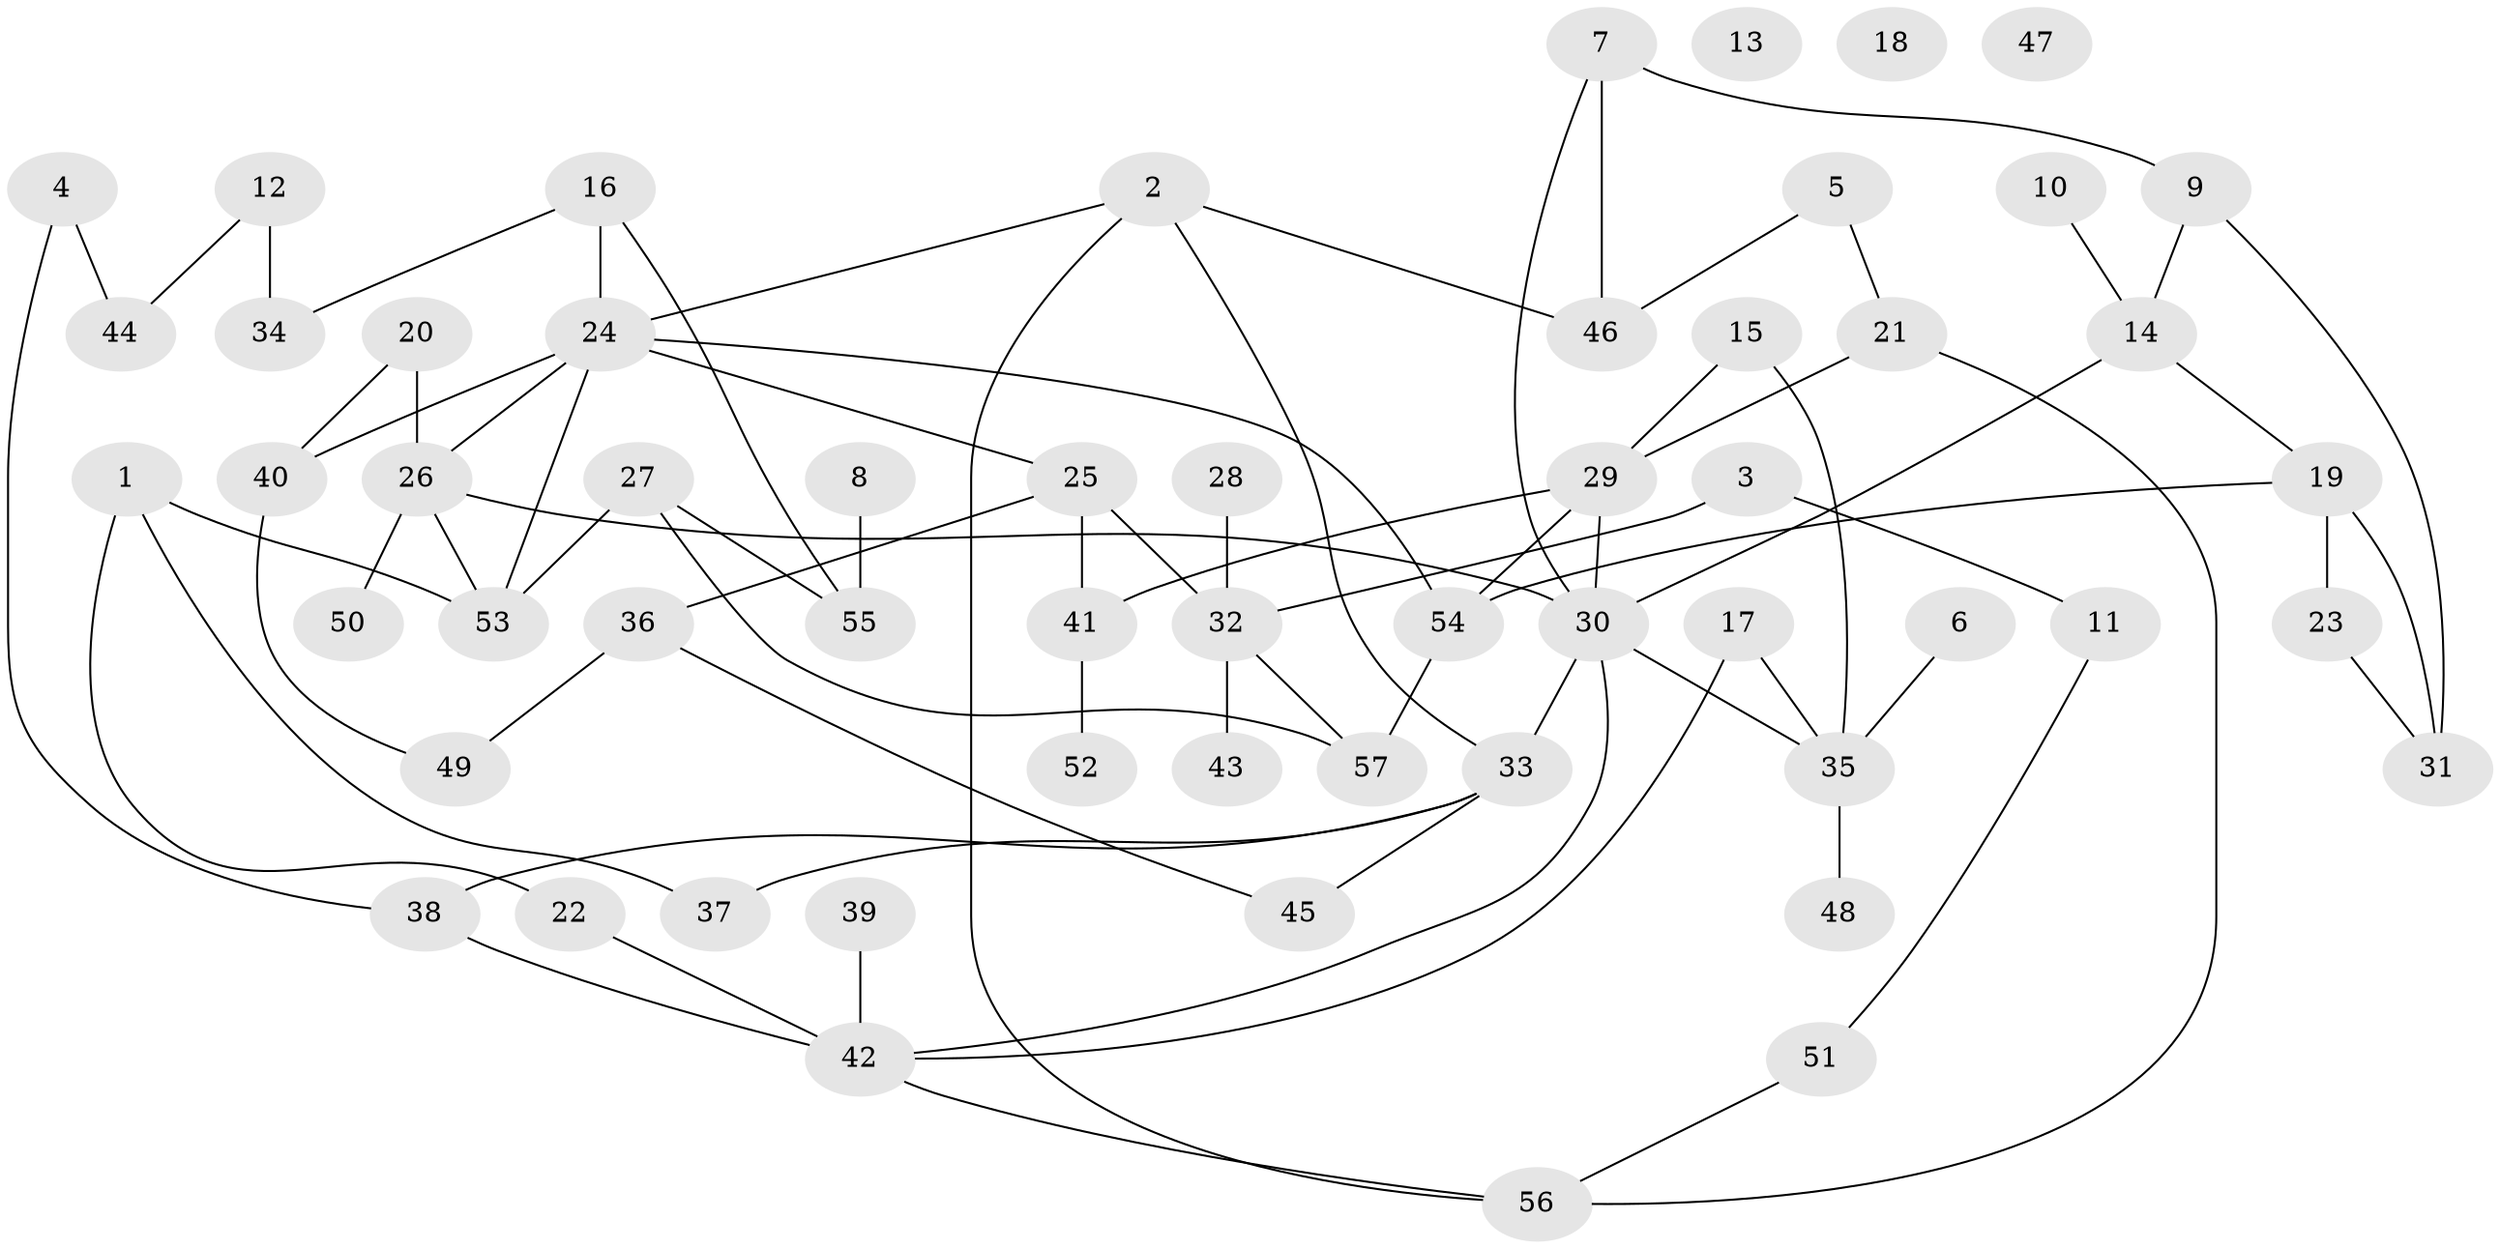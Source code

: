 // Generated by graph-tools (version 1.1) at 2025/33/03/09/25 02:33:51]
// undirected, 57 vertices, 78 edges
graph export_dot {
graph [start="1"]
  node [color=gray90,style=filled];
  1;
  2;
  3;
  4;
  5;
  6;
  7;
  8;
  9;
  10;
  11;
  12;
  13;
  14;
  15;
  16;
  17;
  18;
  19;
  20;
  21;
  22;
  23;
  24;
  25;
  26;
  27;
  28;
  29;
  30;
  31;
  32;
  33;
  34;
  35;
  36;
  37;
  38;
  39;
  40;
  41;
  42;
  43;
  44;
  45;
  46;
  47;
  48;
  49;
  50;
  51;
  52;
  53;
  54;
  55;
  56;
  57;
  1 -- 22;
  1 -- 37;
  1 -- 53;
  2 -- 24;
  2 -- 33;
  2 -- 46;
  2 -- 56;
  3 -- 11;
  3 -- 32;
  4 -- 38;
  4 -- 44;
  5 -- 21;
  5 -- 46;
  6 -- 35;
  7 -- 9;
  7 -- 30;
  7 -- 46;
  8 -- 55;
  9 -- 14;
  9 -- 31;
  10 -- 14;
  11 -- 51;
  12 -- 34;
  12 -- 44;
  14 -- 19;
  14 -- 30;
  15 -- 29;
  15 -- 35;
  16 -- 24;
  16 -- 34;
  16 -- 55;
  17 -- 35;
  17 -- 42;
  19 -- 23;
  19 -- 31;
  19 -- 54;
  20 -- 26;
  20 -- 40;
  21 -- 29;
  21 -- 56;
  22 -- 42;
  23 -- 31;
  24 -- 25;
  24 -- 26;
  24 -- 40;
  24 -- 53;
  24 -- 54;
  25 -- 32;
  25 -- 36;
  25 -- 41;
  26 -- 30;
  26 -- 50;
  26 -- 53;
  27 -- 53;
  27 -- 55;
  27 -- 57;
  28 -- 32;
  29 -- 30;
  29 -- 41;
  29 -- 54;
  30 -- 33;
  30 -- 35;
  30 -- 42;
  32 -- 43;
  32 -- 57;
  33 -- 37;
  33 -- 38;
  33 -- 45;
  35 -- 48;
  36 -- 45;
  36 -- 49;
  38 -- 42;
  39 -- 42;
  40 -- 49;
  41 -- 52;
  42 -- 56;
  51 -- 56;
  54 -- 57;
}
